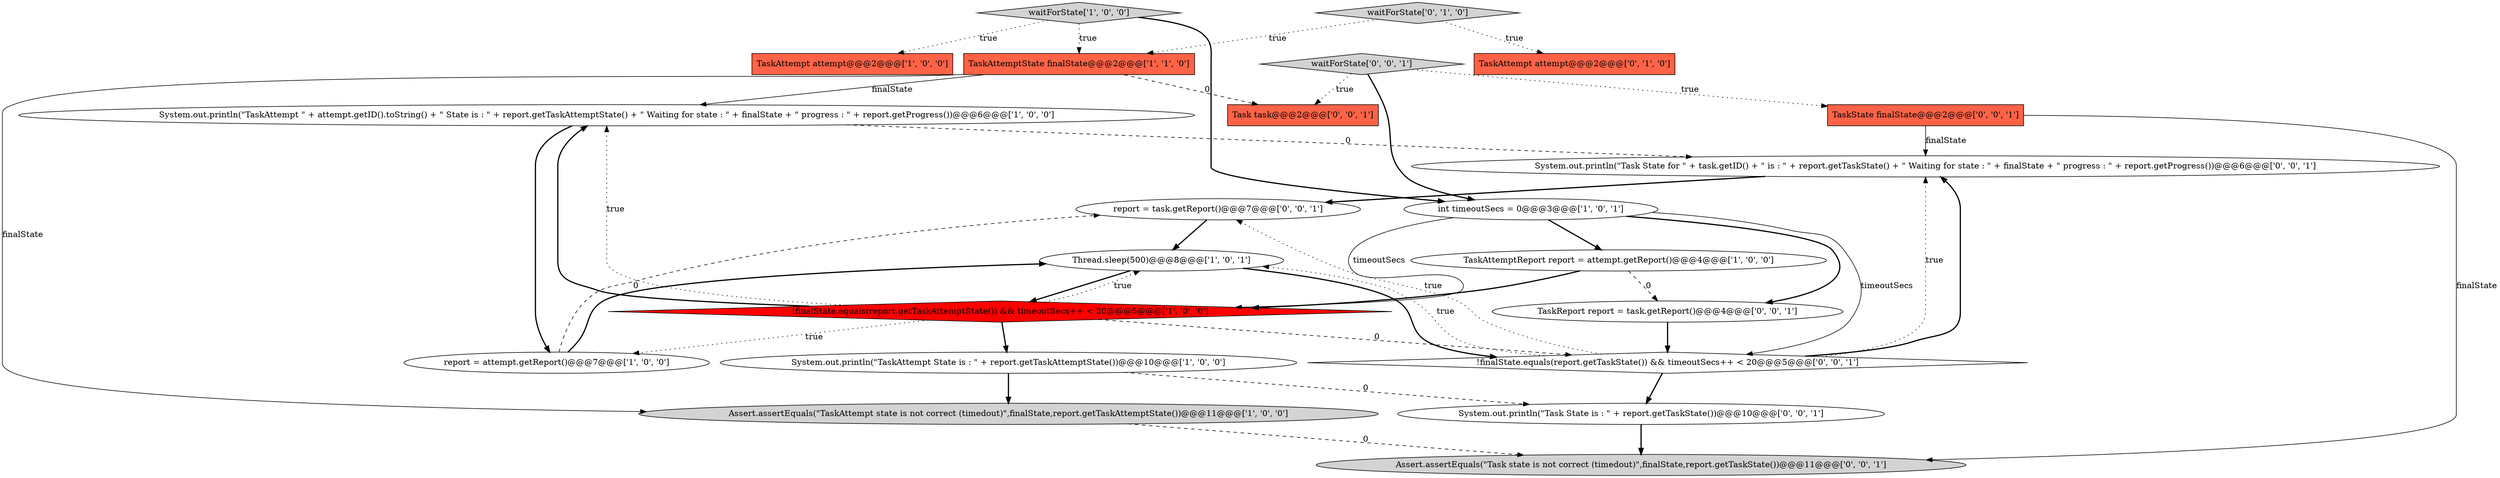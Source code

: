 digraph {
4 [style = filled, label = "waitForState['1', '0', '0']", fillcolor = lightgray, shape = diamond image = "AAA0AAABBB1BBB"];
0 [style = filled, label = "TaskAttempt attempt@@@2@@@['1', '0', '0']", fillcolor = tomato, shape = box image = "AAA0AAABBB1BBB"];
17 [style = filled, label = "System.out.println(\"Task State for \" + task.getID() + \" is : \" + report.getTaskState() + \" Waiting for state : \" + finalState + \" progress : \" + report.getProgress())@@@6@@@['0', '0', '1']", fillcolor = white, shape = ellipse image = "AAA0AAABBB3BBB"];
6 [style = filled, label = "TaskAttemptState finalState@@@2@@@['1', '1', '0']", fillcolor = tomato, shape = box image = "AAA0AAABBB1BBB"];
1 [style = filled, label = "System.out.println(\"TaskAttempt State is : \" + report.getTaskAttemptState())@@@10@@@['1', '0', '0']", fillcolor = white, shape = ellipse image = "AAA0AAABBB1BBB"];
18 [style = filled, label = "Assert.assertEquals(\"Task state is not correct (timedout)\",finalState,report.getTaskState())@@@11@@@['0', '0', '1']", fillcolor = lightgray, shape = ellipse image = "AAA0AAABBB3BBB"];
19 [style = filled, label = "Task task@@@2@@@['0', '0', '1']", fillcolor = tomato, shape = box image = "AAA0AAABBB3BBB"];
11 [style = filled, label = "waitForState['0', '1', '0']", fillcolor = lightgray, shape = diamond image = "AAA0AAABBB2BBB"];
2 [style = filled, label = "Assert.assertEquals(\"TaskAttempt state is not correct (timedout)\",finalState,report.getTaskAttemptState())@@@11@@@['1', '0', '0']", fillcolor = lightgray, shape = ellipse image = "AAA0AAABBB1BBB"];
9 [style = filled, label = "int timeoutSecs = 0@@@3@@@['1', '0', '1']", fillcolor = white, shape = ellipse image = "AAA0AAABBB1BBB"];
3 [style = filled, label = "System.out.println(\"TaskAttempt \" + attempt.getID().toString() + \" State is : \" + report.getTaskAttemptState() + \" Waiting for state : \" + finalState + \" progress : \" + report.getProgress())@@@6@@@['1', '0', '0']", fillcolor = white, shape = ellipse image = "AAA0AAABBB1BBB"];
10 [style = filled, label = "TaskAttemptReport report = attempt.getReport()@@@4@@@['1', '0', '0']", fillcolor = white, shape = ellipse image = "AAA0AAABBB1BBB"];
21 [style = filled, label = "waitForState['0', '0', '1']", fillcolor = lightgray, shape = diamond image = "AAA0AAABBB3BBB"];
12 [style = filled, label = "TaskAttempt attempt@@@2@@@['0', '1', '0']", fillcolor = tomato, shape = box image = "AAA0AAABBB2BBB"];
15 [style = filled, label = "!finalState.equals(report.getTaskState()) && timeoutSecs++ < 20@@@5@@@['0', '0', '1']", fillcolor = white, shape = diamond image = "AAA0AAABBB3BBB"];
5 [style = filled, label = "!finalState.equals(report.getTaskAttemptState()) && timeoutSecs++ < 20@@@5@@@['1', '0', '0']", fillcolor = red, shape = diamond image = "AAA1AAABBB1BBB"];
16 [style = filled, label = "TaskState finalState@@@2@@@['0', '0', '1']", fillcolor = tomato, shape = box image = "AAA0AAABBB3BBB"];
13 [style = filled, label = "TaskReport report = task.getReport()@@@4@@@['0', '0', '1']", fillcolor = white, shape = ellipse image = "AAA0AAABBB3BBB"];
7 [style = filled, label = "report = attempt.getReport()@@@7@@@['1', '0', '0']", fillcolor = white, shape = ellipse image = "AAA0AAABBB1BBB"];
14 [style = filled, label = "System.out.println(\"Task State is : \" + report.getTaskState())@@@10@@@['0', '0', '1']", fillcolor = white, shape = ellipse image = "AAA0AAABBB3BBB"];
20 [style = filled, label = "report = task.getReport()@@@7@@@['0', '0', '1']", fillcolor = white, shape = ellipse image = "AAA0AAABBB3BBB"];
8 [style = filled, label = "Thread.sleep(500)@@@8@@@['1', '0', '1']", fillcolor = white, shape = ellipse image = "AAA0AAABBB1BBB"];
4->6 [style = dotted, label="true"];
5->3 [style = bold, label=""];
9->5 [style = solid, label="timeoutSecs"];
4->9 [style = bold, label=""];
3->17 [style = dashed, label="0"];
8->15 [style = bold, label=""];
15->14 [style = bold, label=""];
1->14 [style = dashed, label="0"];
4->0 [style = dotted, label="true"];
11->12 [style = dotted, label="true"];
7->20 [style = dashed, label="0"];
15->20 [style = dotted, label="true"];
9->10 [style = bold, label=""];
5->3 [style = dotted, label="true"];
10->13 [style = dashed, label="0"];
7->8 [style = bold, label=""];
15->17 [style = dotted, label="true"];
5->1 [style = bold, label=""];
15->17 [style = bold, label=""];
20->8 [style = bold, label=""];
21->9 [style = bold, label=""];
10->5 [style = bold, label=""];
15->8 [style = dotted, label="true"];
8->5 [style = bold, label=""];
16->18 [style = solid, label="finalState"];
3->7 [style = bold, label=""];
5->7 [style = dotted, label="true"];
11->6 [style = dotted, label="true"];
6->3 [style = solid, label="finalState"];
16->17 [style = solid, label="finalState"];
21->19 [style = dotted, label="true"];
6->19 [style = dashed, label="0"];
2->18 [style = dashed, label="0"];
6->2 [style = solid, label="finalState"];
9->13 [style = bold, label=""];
14->18 [style = bold, label=""];
9->15 [style = solid, label="timeoutSecs"];
1->2 [style = bold, label=""];
13->15 [style = bold, label=""];
21->16 [style = dotted, label="true"];
5->8 [style = dotted, label="true"];
5->15 [style = dashed, label="0"];
17->20 [style = bold, label=""];
}
